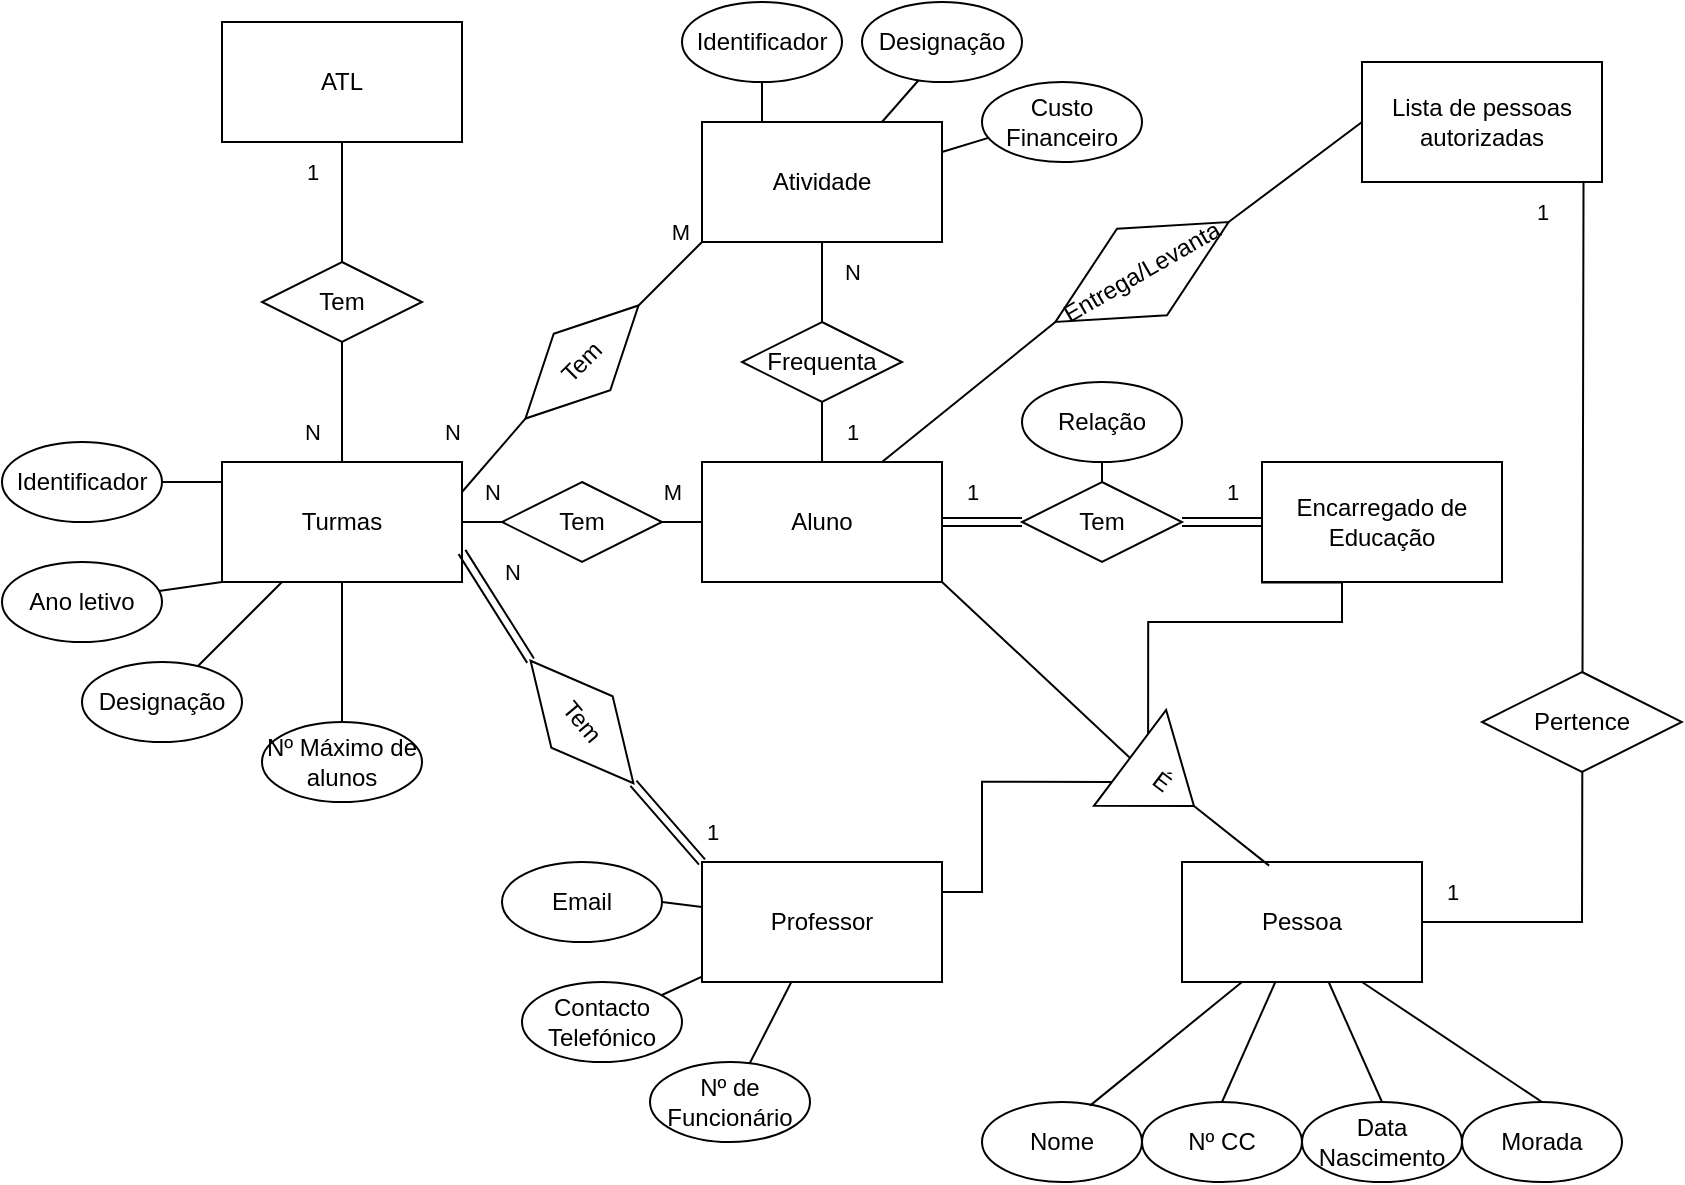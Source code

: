 <mxfile version="21.0.2" type="device"><diagram name="Página-1" id="EcWhxGId9lKG3ReWbjOO"><mxGraphModel dx="1235" dy="646" grid="1" gridSize="10" guides="1" tooltips="1" connect="1" arrows="1" fold="1" page="1" pageScale="1" pageWidth="827" pageHeight="1169" math="0" shadow="0"><root><mxCell id="0"/><mxCell id="1" parent="0"/><mxCell id="vDBfel2QArPIDSANigj0-1" value="Turmas" style="rounded=0;whiteSpace=wrap;html=1;" vertex="1" parent="1"><mxGeometry x="120" y="240" width="120" height="60" as="geometry"/></mxCell><mxCell id="vDBfel2QArPIDSANigj0-2" value="ATL" style="rounded=0;whiteSpace=wrap;html=1;" vertex="1" parent="1"><mxGeometry x="120" y="20" width="120" height="60" as="geometry"/></mxCell><mxCell id="vDBfel2QArPIDSANigj0-6" value="" style="endArrow=none;html=1;rounded=0;exitX=0.5;exitY=0;exitDx=0;exitDy=0;entryX=0.5;entryY=1;entryDx=0;entryDy=0;startArrow=none;" edge="1" parent="1" source="vDBfel2QArPIDSANigj0-7" target="vDBfel2QArPIDSANigj0-2"><mxGeometry width="50" height="50" relative="1" as="geometry"><mxPoint x="470" y="110" as="sourcePoint"/><mxPoint x="520" y="60" as="targetPoint"/></mxGeometry></mxCell><mxCell id="vDBfel2QArPIDSANigj0-37" style="edgeStyle=orthogonalEdgeStyle;rounded=0;orthogonalLoop=1;jettySize=auto;html=1;exitX=0.5;exitY=0;exitDx=0;exitDy=0;entryX=0.5;entryY=1;entryDx=0;entryDy=0;endArrow=none;endFill=0;startArrow=none;" edge="1" parent="1" source="vDBfel2QArPIDSANigj0-38" target="vDBfel2QArPIDSANigj0-17"><mxGeometry relative="1" as="geometry"/></mxCell><mxCell id="vDBfel2QArPIDSANigj0-8" value="Aluno" style="rounded=0;whiteSpace=wrap;html=1;" vertex="1" parent="1"><mxGeometry x="360" y="240" width="120" height="60" as="geometry"/></mxCell><mxCell id="vDBfel2QArPIDSANigj0-9" value="" style="endArrow=none;html=1;rounded=0;exitX=0.5;exitY=0;exitDx=0;exitDy=0;entryX=0.5;entryY=1;entryDx=0;entryDy=0;" edge="1" parent="1" source="vDBfel2QArPIDSANigj0-1" target="vDBfel2QArPIDSANigj0-7"><mxGeometry width="50" height="50" relative="1" as="geometry"><mxPoint x="180" y="160" as="sourcePoint"/><mxPoint x="180" y="90" as="targetPoint"/></mxGeometry></mxCell><mxCell id="vDBfel2QArPIDSANigj0-7" value="Tem" style="rhombus;whiteSpace=wrap;html=1;" vertex="1" parent="1"><mxGeometry x="140" y="140" width="80" height="40" as="geometry"/></mxCell><mxCell id="vDBfel2QArPIDSANigj0-10" value="Identificador" style="ellipse;whiteSpace=wrap;html=1;" vertex="1" parent="1"><mxGeometry x="10" y="230" width="80" height="40" as="geometry"/></mxCell><mxCell id="vDBfel2QArPIDSANigj0-11" value="Ano letivo" style="ellipse;whiteSpace=wrap;html=1;" vertex="1" parent="1"><mxGeometry x="10" y="290" width="80" height="40" as="geometry"/></mxCell><mxCell id="vDBfel2QArPIDSANigj0-12" value="Designação" style="ellipse;whiteSpace=wrap;html=1;" vertex="1" parent="1"><mxGeometry x="50" y="340" width="80" height="40" as="geometry"/></mxCell><mxCell id="vDBfel2QArPIDSANigj0-13" value="Nº Máximo de alunos" style="ellipse;whiteSpace=wrap;html=1;" vertex="1" parent="1"><mxGeometry x="140" y="370" width="80" height="40" as="geometry"/></mxCell><mxCell id="vDBfel2QArPIDSANigj0-14" value="" style="endArrow=none;html=1;rounded=0;entryX=1;entryY=0.5;entryDx=0;entryDy=0;exitX=0;exitY=0.5;exitDx=0;exitDy=0;startArrow=none;" edge="1" parent="1" source="vDBfel2QArPIDSANigj0-63" target="vDBfel2QArPIDSANigj0-1"><mxGeometry width="50" height="50" relative="1" as="geometry"><mxPoint x="320" y="270" as="sourcePoint"/><mxPoint x="249.289" y="190" as="targetPoint"/></mxGeometry></mxCell><mxCell id="vDBfel2QArPIDSANigj0-15" value="" style="endArrow=none;html=1;rounded=0;entryX=0.5;entryY=0;entryDx=0;entryDy=0;" edge="1" parent="1" source="vDBfel2QArPIDSANigj0-1" target="vDBfel2QArPIDSANigj0-13"><mxGeometry width="50" height="50" relative="1" as="geometry"><mxPoint x="180" y="270" as="sourcePoint"/><mxPoint x="180" y="250" as="targetPoint"/></mxGeometry></mxCell><mxCell id="vDBfel2QArPIDSANigj0-17" value="Atividade" style="rounded=0;whiteSpace=wrap;html=1;" vertex="1" parent="1"><mxGeometry x="360" y="70" width="120" height="60" as="geometry"/></mxCell><mxCell id="vDBfel2QArPIDSANigj0-18" value="" style="endArrow=none;html=1;rounded=0;entryX=1;entryY=0.25;entryDx=0;entryDy=0;exitX=0;exitY=0.5;exitDx=0;exitDy=0;startArrow=none;" edge="1" parent="1" source="vDBfel2QArPIDSANigj0-41" target="vDBfel2QArPIDSANigj0-1"><mxGeometry width="50" height="50" relative="1" as="geometry"><mxPoint x="320" y="140" as="sourcePoint"/><mxPoint x="240" y="106" as="targetPoint"/></mxGeometry></mxCell><mxCell id="vDBfel2QArPIDSANigj0-74" style="edgeStyle=orthogonalEdgeStyle;rounded=0;orthogonalLoop=1;jettySize=auto;html=1;exitX=1;exitY=0.25;exitDx=0;exitDy=0;entryX=0;entryY=0.75;entryDx=0;entryDy=0;endArrow=none;endFill=0;" edge="1" parent="1" source="vDBfel2QArPIDSANigj0-19" target="vDBfel2QArPIDSANigj0-68"><mxGeometry relative="1" as="geometry"><Array as="points"><mxPoint x="500" y="455"/><mxPoint x="500" y="400"/></Array></mxGeometry></mxCell><mxCell id="vDBfel2QArPIDSANigj0-19" value="Professor" style="rounded=0;whiteSpace=wrap;html=1;" vertex="1" parent="1"><mxGeometry x="360" y="440" width="120" height="60" as="geometry"/></mxCell><mxCell id="vDBfel2QArPIDSANigj0-20" value="" style="endArrow=none;html=1;rounded=0;entryX=1;entryY=0.75;entryDx=0;entryDy=0;exitX=0;exitY=0.5;exitDx=0;exitDy=0;startArrow=none;shape=link;" edge="1" parent="1" source="vDBfel2QArPIDSANigj0-39" target="vDBfel2QArPIDSANigj0-1"><mxGeometry width="50" height="50" relative="1" as="geometry"><mxPoint x="190" y="320" as="sourcePoint"/><mxPoint x="240" y="270" as="targetPoint"/></mxGeometry></mxCell><mxCell id="vDBfel2QArPIDSANigj0-21" value="" style="endArrow=none;html=1;rounded=0;" edge="1" parent="1" source="vDBfel2QArPIDSANigj0-10"><mxGeometry width="50" height="50" relative="1" as="geometry"><mxPoint x="90" y="300" as="sourcePoint"/><mxPoint x="120" y="250" as="targetPoint"/></mxGeometry></mxCell><mxCell id="vDBfel2QArPIDSANigj0-22" value="" style="endArrow=none;html=1;rounded=0;entryX=0;entryY=1;entryDx=0;entryDy=0;" edge="1" parent="1" source="vDBfel2QArPIDSANigj0-11" target="vDBfel2QArPIDSANigj0-1"><mxGeometry width="50" height="50" relative="1" as="geometry"><mxPoint x="90" y="360" as="sourcePoint"/><mxPoint x="160.711" y="310" as="targetPoint"/></mxGeometry></mxCell><mxCell id="vDBfel2QArPIDSANigj0-23" value="" style="endArrow=none;html=1;rounded=0;" edge="1" parent="1" source="vDBfel2QArPIDSANigj0-12" target="vDBfel2QArPIDSANigj0-1"><mxGeometry width="50" height="50" relative="1" as="geometry"><mxPoint x="120" y="350" as="sourcePoint"/><mxPoint x="140" y="350" as="targetPoint"/></mxGeometry></mxCell><mxCell id="vDBfel2QArPIDSANigj0-24" value="Identificador" style="ellipse;whiteSpace=wrap;html=1;" vertex="1" parent="1"><mxGeometry x="350" y="10" width="80" height="40" as="geometry"/></mxCell><mxCell id="vDBfel2QArPIDSANigj0-25" value="Designação" style="ellipse;whiteSpace=wrap;html=1;" vertex="1" parent="1"><mxGeometry x="440" y="10" width="80" height="40" as="geometry"/></mxCell><mxCell id="vDBfel2QArPIDSANigj0-26" value="Custo Financeiro" style="ellipse;whiteSpace=wrap;html=1;" vertex="1" parent="1"><mxGeometry x="500" y="50" width="80" height="40" as="geometry"/></mxCell><mxCell id="vDBfel2QArPIDSANigj0-27" value="Nº de Funcionário" style="ellipse;whiteSpace=wrap;html=1;" vertex="1" parent="1"><mxGeometry x="334" y="540" width="80" height="40" as="geometry"/></mxCell><mxCell id="vDBfel2QArPIDSANigj0-31" value="Nome" style="ellipse;whiteSpace=wrap;html=1;" vertex="1" parent="1"><mxGeometry x="500" y="560" width="80" height="40" as="geometry"/></mxCell><mxCell id="vDBfel2QArPIDSANigj0-32" value="Nº CC" style="ellipse;whiteSpace=wrap;html=1;" vertex="1" parent="1"><mxGeometry x="580" y="560" width="80" height="40" as="geometry"/></mxCell><mxCell id="vDBfel2QArPIDSANigj0-33" value="Contacto Telefónico" style="ellipse;whiteSpace=wrap;html=1;" vertex="1" parent="1"><mxGeometry x="270" y="500" width="80" height="40" as="geometry"/></mxCell><mxCell id="vDBfel2QArPIDSANigj0-34" value="Data Nascimento" style="ellipse;whiteSpace=wrap;html=1;" vertex="1" parent="1"><mxGeometry x="660" y="560" width="80" height="40" as="geometry"/></mxCell><mxCell id="vDBfel2QArPIDSANigj0-36" value="Email" style="ellipse;whiteSpace=wrap;html=1;" vertex="1" parent="1"><mxGeometry x="260" y="440" width="80" height="40" as="geometry"/></mxCell><mxCell id="vDBfel2QArPIDSANigj0-40" value="" style="endArrow=none;html=1;rounded=0;entryX=1;entryY=0.5;entryDx=0;entryDy=0;exitX=0;exitY=0;exitDx=0;exitDy=0;shape=link;" edge="1" parent="1" source="vDBfel2QArPIDSANigj0-19" target="vDBfel2QArPIDSANigj0-39"><mxGeometry width="50" height="50" relative="1" as="geometry"><mxPoint x="360" y="440" as="sourcePoint"/><mxPoint x="240" y="285" as="targetPoint"/></mxGeometry></mxCell><mxCell id="vDBfel2QArPIDSANigj0-39" value="Tem" style="rhombus;whiteSpace=wrap;html=1;rotation=50;" vertex="1" parent="1"><mxGeometry x="260" y="350" width="80" height="40" as="geometry"/></mxCell><mxCell id="vDBfel2QArPIDSANigj0-42" value="" style="endArrow=none;html=1;rounded=0;entryX=1;entryY=0.5;entryDx=0;entryDy=0;exitX=0;exitY=1;exitDx=0;exitDy=0;" edge="1" parent="1" source="vDBfel2QArPIDSANigj0-17" target="vDBfel2QArPIDSANigj0-41"><mxGeometry width="50" height="50" relative="1" as="geometry"><mxPoint x="360" y="130" as="sourcePoint"/><mxPoint x="240" y="255" as="targetPoint"/></mxGeometry></mxCell><mxCell id="vDBfel2QArPIDSANigj0-41" value="Tem" style="rhombus;whiteSpace=wrap;html=1;rotation=-45;" vertex="1" parent="1"><mxGeometry x="260" y="170" width="80" height="40" as="geometry"/></mxCell><mxCell id="vDBfel2QArPIDSANigj0-43" value="" style="endArrow=none;html=1;rounded=0;exitX=0.25;exitY=0;exitDx=0;exitDy=0;entryX=0.5;entryY=1;entryDx=0;entryDy=0;" edge="1" parent="1" source="vDBfel2QArPIDSANigj0-17" target="vDBfel2QArPIDSANigj0-24"><mxGeometry width="50" height="50" relative="1" as="geometry"><mxPoint x="350" y="70" as="sourcePoint"/><mxPoint x="400" y="20" as="targetPoint"/></mxGeometry></mxCell><mxCell id="vDBfel2QArPIDSANigj0-44" value="" style="endArrow=none;html=1;rounded=0;exitX=0.75;exitY=0;exitDx=0;exitDy=0;entryX=0.355;entryY=0.975;entryDx=0;entryDy=0;entryPerimeter=0;" edge="1" parent="1" source="vDBfel2QArPIDSANigj0-17" target="vDBfel2QArPIDSANigj0-25"><mxGeometry width="50" height="50" relative="1" as="geometry"><mxPoint x="460" y="80" as="sourcePoint"/><mxPoint x="510" y="30" as="targetPoint"/></mxGeometry></mxCell><mxCell id="vDBfel2QArPIDSANigj0-45" value="" style="endArrow=none;html=1;rounded=0;exitX=1;exitY=0.25;exitDx=0;exitDy=0;entryX=0.045;entryY=0.695;entryDx=0;entryDy=0;entryPerimeter=0;" edge="1" parent="1" source="vDBfel2QArPIDSANigj0-17" target="vDBfel2QArPIDSANigj0-26"><mxGeometry width="50" height="50" relative="1" as="geometry"><mxPoint x="470" y="110" as="sourcePoint"/><mxPoint x="520" y="60" as="targetPoint"/></mxGeometry></mxCell><mxCell id="vDBfel2QArPIDSANigj0-73" style="edgeStyle=orthogonalEdgeStyle;rounded=0;orthogonalLoop=1;jettySize=auto;html=1;exitX=0.33;exitY=1.003;exitDx=0;exitDy=0;entryX=0;entryY=0.25;entryDx=0;entryDy=0;exitPerimeter=0;endArrow=none;endFill=0;" edge="1" parent="1" source="vDBfel2QArPIDSANigj0-46" target="vDBfel2QArPIDSANigj0-68"><mxGeometry relative="1" as="geometry"><Array as="points"><mxPoint x="640" y="300"/><mxPoint x="640" y="285"/><mxPoint x="680" y="285"/><mxPoint x="680" y="320"/><mxPoint x="583" y="320"/></Array></mxGeometry></mxCell><mxCell id="vDBfel2QArPIDSANigj0-46" value="Encarregado de Educação" style="rounded=0;whiteSpace=wrap;html=1;" vertex="1" parent="1"><mxGeometry x="640" y="240" width="120" height="60" as="geometry"/></mxCell><mxCell id="vDBfel2QArPIDSANigj0-47" value="" style="endArrow=none;html=1;rounded=0;startArrow=none;shape=link;" edge="1" parent="1" source="vDBfel2QArPIDSANigj0-58" target="vDBfel2QArPIDSANigj0-46"><mxGeometry width="50" height="50" relative="1" as="geometry"><mxPoint x="480" y="320" as="sourcePoint"/><mxPoint x="550.711" y="270" as="targetPoint"/></mxGeometry></mxCell><mxCell id="vDBfel2QArPIDSANigj0-59" value="" style="endArrow=none;html=1;rounded=0;shape=link;" edge="1" parent="1" source="vDBfel2QArPIDSANigj0-8" target="vDBfel2QArPIDSANigj0-58"><mxGeometry width="50" height="50" relative="1" as="geometry"><mxPoint x="480" y="270" as="sourcePoint"/><mxPoint x="640" y="270" as="targetPoint"/></mxGeometry></mxCell><mxCell id="vDBfel2QArPIDSANigj0-58" value="Tem" style="rhombus;whiteSpace=wrap;html=1;" vertex="1" parent="1"><mxGeometry x="520" y="250" width="80" height="40" as="geometry"/></mxCell><mxCell id="vDBfel2QArPIDSANigj0-60" value="Relação" style="ellipse;whiteSpace=wrap;html=1;" vertex="1" parent="1"><mxGeometry x="520" y="200" width="80" height="40" as="geometry"/></mxCell><mxCell id="vDBfel2QArPIDSANigj0-61" value="" style="endArrow=none;html=1;rounded=0;exitX=0.5;exitY=0;exitDx=0;exitDy=0;" edge="1" parent="1" source="vDBfel2QArPIDSANigj0-58" target="vDBfel2QArPIDSANigj0-60"><mxGeometry width="50" height="50" relative="1" as="geometry"><mxPoint x="550" y="260" as="sourcePoint"/><mxPoint x="600" y="210" as="targetPoint"/></mxGeometry></mxCell><mxCell id="vDBfel2QArPIDSANigj0-64" value="" style="endArrow=none;html=1;rounded=0;entryX=1;entryY=0.5;entryDx=0;entryDy=0;exitX=0;exitY=0.5;exitDx=0;exitDy=0;" edge="1" parent="1" source="vDBfel2QArPIDSANigj0-8" target="vDBfel2QArPIDSANigj0-63"><mxGeometry width="50" height="50" relative="1" as="geometry"><mxPoint x="360" y="270" as="sourcePoint"/><mxPoint x="240" y="270" as="targetPoint"/></mxGeometry></mxCell><mxCell id="vDBfel2QArPIDSANigj0-63" value="Tem" style="rhombus;whiteSpace=wrap;html=1;" vertex="1" parent="1"><mxGeometry x="260" y="250" width="80" height="40" as="geometry"/></mxCell><mxCell id="vDBfel2QArPIDSANigj0-112" style="edgeStyle=none;shape=connector;rounded=0;orthogonalLoop=1;jettySize=auto;html=1;exitX=1;exitY=0.5;exitDx=0;exitDy=0;labelBackgroundColor=default;strokeColor=default;fontFamily=Helvetica;fontSize=11;fontColor=default;startArrow=none;endArrow=none;entryX=0.923;entryY=1.002;entryDx=0;entryDy=0;entryPerimeter=0;" edge="1" parent="1" source="vDBfel2QArPIDSANigj0-65" target="vDBfel2QArPIDSANigj0-111"><mxGeometry relative="1" as="geometry"><mxPoint x="800" y="470.235" as="targetPoint"/><Array as="points"><mxPoint x="800" y="470"/></Array></mxGeometry></mxCell><mxCell id="vDBfel2QArPIDSANigj0-65" value="Pessoa" style="rounded=0;whiteSpace=wrap;html=1;" vertex="1" parent="1"><mxGeometry x="600" y="440" width="120" height="60" as="geometry"/></mxCell><mxCell id="vDBfel2QArPIDSANigj0-67" value="Morada" style="ellipse;whiteSpace=wrap;html=1;" vertex="1" parent="1"><mxGeometry x="740" y="560" width="80" height="40" as="geometry"/></mxCell><mxCell id="vDBfel2QArPIDSANigj0-68" value="É" style="triangle;whiteSpace=wrap;html=1;rotation=37;" vertex="1" parent="1"><mxGeometry x="570" y="370" width="40" height="60" as="geometry"/></mxCell><mxCell id="vDBfel2QArPIDSANigj0-69" value="" style="endArrow=none;html=1;rounded=0;exitX=0;exitY=0.5;exitDx=0;exitDy=0;entryX=1;entryY=1;entryDx=0;entryDy=0;" edge="1" parent="1" source="vDBfel2QArPIDSANigj0-68" target="vDBfel2QArPIDSANigj0-8"><mxGeometry width="50" height="50" relative="1" as="geometry"><mxPoint x="430" y="330" as="sourcePoint"/><mxPoint x="480" y="280" as="targetPoint"/></mxGeometry></mxCell><mxCell id="vDBfel2QArPIDSANigj0-76" value="" style="endArrow=none;html=1;rounded=0;exitX=0.363;exitY=0.03;exitDx=0;exitDy=0;entryX=1;entryY=0.5;entryDx=0;entryDy=0;exitPerimeter=0;" edge="1" parent="1" source="vDBfel2QArPIDSANigj0-65" target="vDBfel2QArPIDSANigj0-68"><mxGeometry width="50" height="50" relative="1" as="geometry"><mxPoint x="707" y="440" as="sourcePoint"/><mxPoint x="613" y="352" as="targetPoint"/></mxGeometry></mxCell><mxCell id="vDBfel2QArPIDSANigj0-80" value="" style="endArrow=none;html=1;rounded=0;exitX=0.675;exitY=0.045;exitDx=0;exitDy=0;exitPerimeter=0;entryX=0.25;entryY=1;entryDx=0;entryDy=0;" edge="1" parent="1" source="vDBfel2QArPIDSANigj0-31" target="vDBfel2QArPIDSANigj0-65"><mxGeometry width="50" height="50" relative="1" as="geometry"><mxPoint x="550" y="540" as="sourcePoint"/><mxPoint x="600" y="490" as="targetPoint"/></mxGeometry></mxCell><mxCell id="vDBfel2QArPIDSANigj0-81" value="" style="endArrow=none;html=1;rounded=0;exitX=0.5;exitY=0;exitDx=0;exitDy=0;" edge="1" parent="1" source="vDBfel2QArPIDSANigj0-32" target="vDBfel2QArPIDSANigj0-65"><mxGeometry width="50" height="50" relative="1" as="geometry"><mxPoint x="560" y="550" as="sourcePoint"/><mxPoint x="610" y="500" as="targetPoint"/></mxGeometry></mxCell><mxCell id="vDBfel2QArPIDSANigj0-82" value="" style="endArrow=none;html=1;rounded=0;exitX=0.5;exitY=0;exitDx=0;exitDy=0;" edge="1" parent="1" source="vDBfel2QArPIDSANigj0-34" target="vDBfel2QArPIDSANigj0-65"><mxGeometry width="50" height="50" relative="1" as="geometry"><mxPoint x="650" y="540" as="sourcePoint"/><mxPoint x="700" y="490" as="targetPoint"/></mxGeometry></mxCell><mxCell id="vDBfel2QArPIDSANigj0-83" value="" style="endArrow=none;html=1;rounded=0;exitX=0.5;exitY=0;exitDx=0;exitDy=0;entryX=0.75;entryY=1;entryDx=0;entryDy=0;" edge="1" parent="1" source="vDBfel2QArPIDSANigj0-67" target="vDBfel2QArPIDSANigj0-65"><mxGeometry width="50" height="50" relative="1" as="geometry"><mxPoint x="660" y="520" as="sourcePoint"/><mxPoint x="710" y="470" as="targetPoint"/></mxGeometry></mxCell><mxCell id="vDBfel2QArPIDSANigj0-91" value="1" style="text;html=1;align=center;verticalAlign=middle;resizable=0;points=[];autosize=1;strokeColor=none;fillColor=none;fontSize=11;fontFamily=Helvetica;fontColor=default;" vertex="1" parent="1"><mxGeometry x="150" y="80" width="30" height="30" as="geometry"/></mxCell><mxCell id="vDBfel2QArPIDSANigj0-92" value="N" style="text;html=1;align=center;verticalAlign=middle;resizable=0;points=[];autosize=1;strokeColor=none;fillColor=none;fontSize=11;fontFamily=Helvetica;fontColor=default;" vertex="1" parent="1"><mxGeometry x="150" y="210" width="30" height="30" as="geometry"/></mxCell><mxCell id="vDBfel2QArPIDSANigj0-93" value="N" style="text;html=1;align=center;verticalAlign=middle;resizable=0;points=[];autosize=1;strokeColor=none;fillColor=none;fontSize=11;fontFamily=Helvetica;fontColor=default;" vertex="1" parent="1"><mxGeometry x="220" y="210" width="30" height="30" as="geometry"/></mxCell><mxCell id="vDBfel2QArPIDSANigj0-94" value="M" style="text;html=1;align=center;verticalAlign=middle;resizable=0;points=[];autosize=1;strokeColor=none;fillColor=none;fontSize=11;fontFamily=Helvetica;fontColor=default;" vertex="1" parent="1"><mxGeometry x="334" y="110" width="30" height="30" as="geometry"/></mxCell><mxCell id="vDBfel2QArPIDSANigj0-95" value="N" style="text;html=1;align=center;verticalAlign=middle;resizable=0;points=[];autosize=1;strokeColor=none;fillColor=none;fontSize=11;fontFamily=Helvetica;fontColor=default;" vertex="1" parent="1"><mxGeometry x="240" y="240" width="30" height="30" as="geometry"/></mxCell><mxCell id="vDBfel2QArPIDSANigj0-96" value="M" style="text;html=1;align=center;verticalAlign=middle;resizable=0;points=[];autosize=1;strokeColor=none;fillColor=none;fontSize=11;fontFamily=Helvetica;fontColor=default;" vertex="1" parent="1"><mxGeometry x="330" y="240" width="30" height="30" as="geometry"/></mxCell><mxCell id="vDBfel2QArPIDSANigj0-99" value="1" style="text;html=1;align=center;verticalAlign=middle;resizable=0;points=[];autosize=1;strokeColor=none;fillColor=none;fontSize=11;fontFamily=Helvetica;fontColor=default;" vertex="1" parent="1"><mxGeometry x="420" y="210" width="30" height="30" as="geometry"/></mxCell><mxCell id="vDBfel2QArPIDSANigj0-100" value="N" style="text;html=1;align=center;verticalAlign=middle;resizable=0;points=[];autosize=1;strokeColor=none;fillColor=none;fontSize=11;fontFamily=Helvetica;fontColor=default;" vertex="1" parent="1"><mxGeometry x="420" y="130" width="30" height="30" as="geometry"/></mxCell><mxCell id="vDBfel2QArPIDSANigj0-101" value="" style="edgeStyle=orthogonalEdgeStyle;rounded=0;orthogonalLoop=1;jettySize=auto;html=1;exitX=0.5;exitY=0;exitDx=0;exitDy=0;entryX=0.5;entryY=1;entryDx=0;entryDy=0;endArrow=none;endFill=0;" edge="1" parent="1" source="vDBfel2QArPIDSANigj0-8" target="vDBfel2QArPIDSANigj0-38"><mxGeometry relative="1" as="geometry"><mxPoint x="420" y="240" as="sourcePoint"/><mxPoint x="420" y="130" as="targetPoint"/></mxGeometry></mxCell><mxCell id="vDBfel2QArPIDSANigj0-38" value="Frequenta" style="rhombus;whiteSpace=wrap;html=1;" vertex="1" parent="1"><mxGeometry x="380" y="170" width="80" height="40" as="geometry"/></mxCell><mxCell id="vDBfel2QArPIDSANigj0-102" value="" style="endArrow=none;html=1;rounded=0;labelBackgroundColor=default;strokeColor=default;fontFamily=Helvetica;fontSize=11;fontColor=default;shape=connector;exitX=1;exitY=0.5;exitDx=0;exitDy=0;" edge="1" parent="1" source="vDBfel2QArPIDSANigj0-36" target="vDBfel2QArPIDSANigj0-19"><mxGeometry width="50" height="50" relative="1" as="geometry"><mxPoint x="349" y="495" as="sourcePoint"/><mxPoint x="399" y="445" as="targetPoint"/></mxGeometry></mxCell><mxCell id="vDBfel2QArPIDSANigj0-104" value="" style="endArrow=none;html=1;rounded=0;labelBackgroundColor=default;strokeColor=default;fontFamily=Helvetica;fontSize=11;fontColor=default;shape=connector;" edge="1" parent="1" source="vDBfel2QArPIDSANigj0-27" target="vDBfel2QArPIDSANigj0-19"><mxGeometry width="50" height="50" relative="1" as="geometry"><mxPoint x="430" y="550" as="sourcePoint"/><mxPoint x="480" y="500" as="targetPoint"/></mxGeometry></mxCell><mxCell id="vDBfel2QArPIDSANigj0-105" value="" style="endArrow=none;html=1;rounded=0;labelBackgroundColor=default;strokeColor=default;fontFamily=Helvetica;fontSize=11;fontColor=default;shape=connector;" edge="1" parent="1" source="vDBfel2QArPIDSANigj0-33" target="vDBfel2QArPIDSANigj0-19"><mxGeometry width="50" height="50" relative="1" as="geometry"><mxPoint x="340" y="510" as="sourcePoint"/><mxPoint x="374" y="480" as="targetPoint"/></mxGeometry></mxCell><mxCell id="vDBfel2QArPIDSANigj0-106" value="N" style="text;html=1;align=center;verticalAlign=middle;resizable=0;points=[];autosize=1;strokeColor=none;fillColor=none;fontSize=11;fontFamily=Helvetica;fontColor=default;" vertex="1" parent="1"><mxGeometry x="250" y="280" width="30" height="30" as="geometry"/></mxCell><mxCell id="vDBfel2QArPIDSANigj0-107" value="1" style="text;html=1;align=center;verticalAlign=middle;resizable=0;points=[];autosize=1;strokeColor=none;fillColor=none;fontSize=11;fontFamily=Helvetica;fontColor=default;" vertex="1" parent="1"><mxGeometry x="350" y="410" width="30" height="30" as="geometry"/></mxCell><mxCell id="vDBfel2QArPIDSANigj0-108" value="1" style="text;html=1;align=center;verticalAlign=middle;resizable=0;points=[];autosize=1;strokeColor=none;fillColor=none;fontSize=11;fontFamily=Helvetica;fontColor=default;" vertex="1" parent="1"><mxGeometry x="480" y="240" width="30" height="30" as="geometry"/></mxCell><mxCell id="vDBfel2QArPIDSANigj0-111" value="Lista de pessoas autorizadas" style="rounded=0;whiteSpace=wrap;html=1;" vertex="1" parent="1"><mxGeometry x="690" y="40" width="120" height="60" as="geometry"/></mxCell><mxCell id="vDBfel2QArPIDSANigj0-113" value="" style="endArrow=none;html=1;rounded=0;labelBackgroundColor=default;strokeColor=default;fontFamily=Helvetica;fontSize=11;fontColor=default;shape=connector;exitX=1;exitY=0.5;exitDx=0;exitDy=0;entryX=0;entryY=0.5;entryDx=0;entryDy=0;startArrow=none;" edge="1" parent="1" source="vDBfel2QArPIDSANigj0-114" target="vDBfel2QArPIDSANigj0-111"><mxGeometry width="50" height="50" relative="1" as="geometry"><mxPoint x="340" y="180" as="sourcePoint"/><mxPoint x="390" y="130" as="targetPoint"/></mxGeometry></mxCell><mxCell id="vDBfel2QArPIDSANigj0-115" value="" style="endArrow=none;html=1;rounded=0;labelBackgroundColor=default;strokeColor=default;fontFamily=Helvetica;fontSize=11;fontColor=default;shape=connector;exitX=0.75;exitY=0;exitDx=0;exitDy=0;entryX=0;entryY=0.5;entryDx=0;entryDy=0;" edge="1" parent="1" source="vDBfel2QArPIDSANigj0-8" target="vDBfel2QArPIDSANigj0-114"><mxGeometry width="50" height="50" relative="1" as="geometry"><mxPoint x="450" y="240" as="sourcePoint"/><mxPoint x="690" y="70" as="targetPoint"/></mxGeometry></mxCell><mxCell id="vDBfel2QArPIDSANigj0-114" value="Entrega/Levanta" style="rhombus;whiteSpace=wrap;html=1;rotation=-30;" vertex="1" parent="1"><mxGeometry x="530" y="120" width="100" height="50" as="geometry"/></mxCell><mxCell id="vDBfel2QArPIDSANigj0-117" value="Pertence" style="rhombus;whiteSpace=wrap;html=1;rotation=0;" vertex="1" parent="1"><mxGeometry x="750" y="345" width="100" height="50" as="geometry"/></mxCell><mxCell id="vDBfel2QArPIDSANigj0-118" value="1" style="text;html=1;align=center;verticalAlign=middle;resizable=0;points=[];autosize=1;strokeColor=none;fillColor=none;fontSize=11;fontFamily=Helvetica;fontColor=default;" vertex="1" parent="1"><mxGeometry x="720" y="440" width="30" height="30" as="geometry"/></mxCell><mxCell id="vDBfel2QArPIDSANigj0-119" value="1" style="text;html=1;align=center;verticalAlign=middle;resizable=0;points=[];autosize=1;strokeColor=none;fillColor=none;fontSize=11;fontFamily=Helvetica;fontColor=default;" vertex="1" parent="1"><mxGeometry x="765" y="100" width="30" height="30" as="geometry"/></mxCell><mxCell id="vDBfel2QArPIDSANigj0-120" value="1" style="text;html=1;align=center;verticalAlign=middle;resizable=0;points=[];autosize=1;strokeColor=none;fillColor=none;fontSize=11;fontFamily=Helvetica;fontColor=default;" vertex="1" parent="1"><mxGeometry x="610" y="240" width="30" height="30" as="geometry"/></mxCell></root></mxGraphModel></diagram></mxfile>